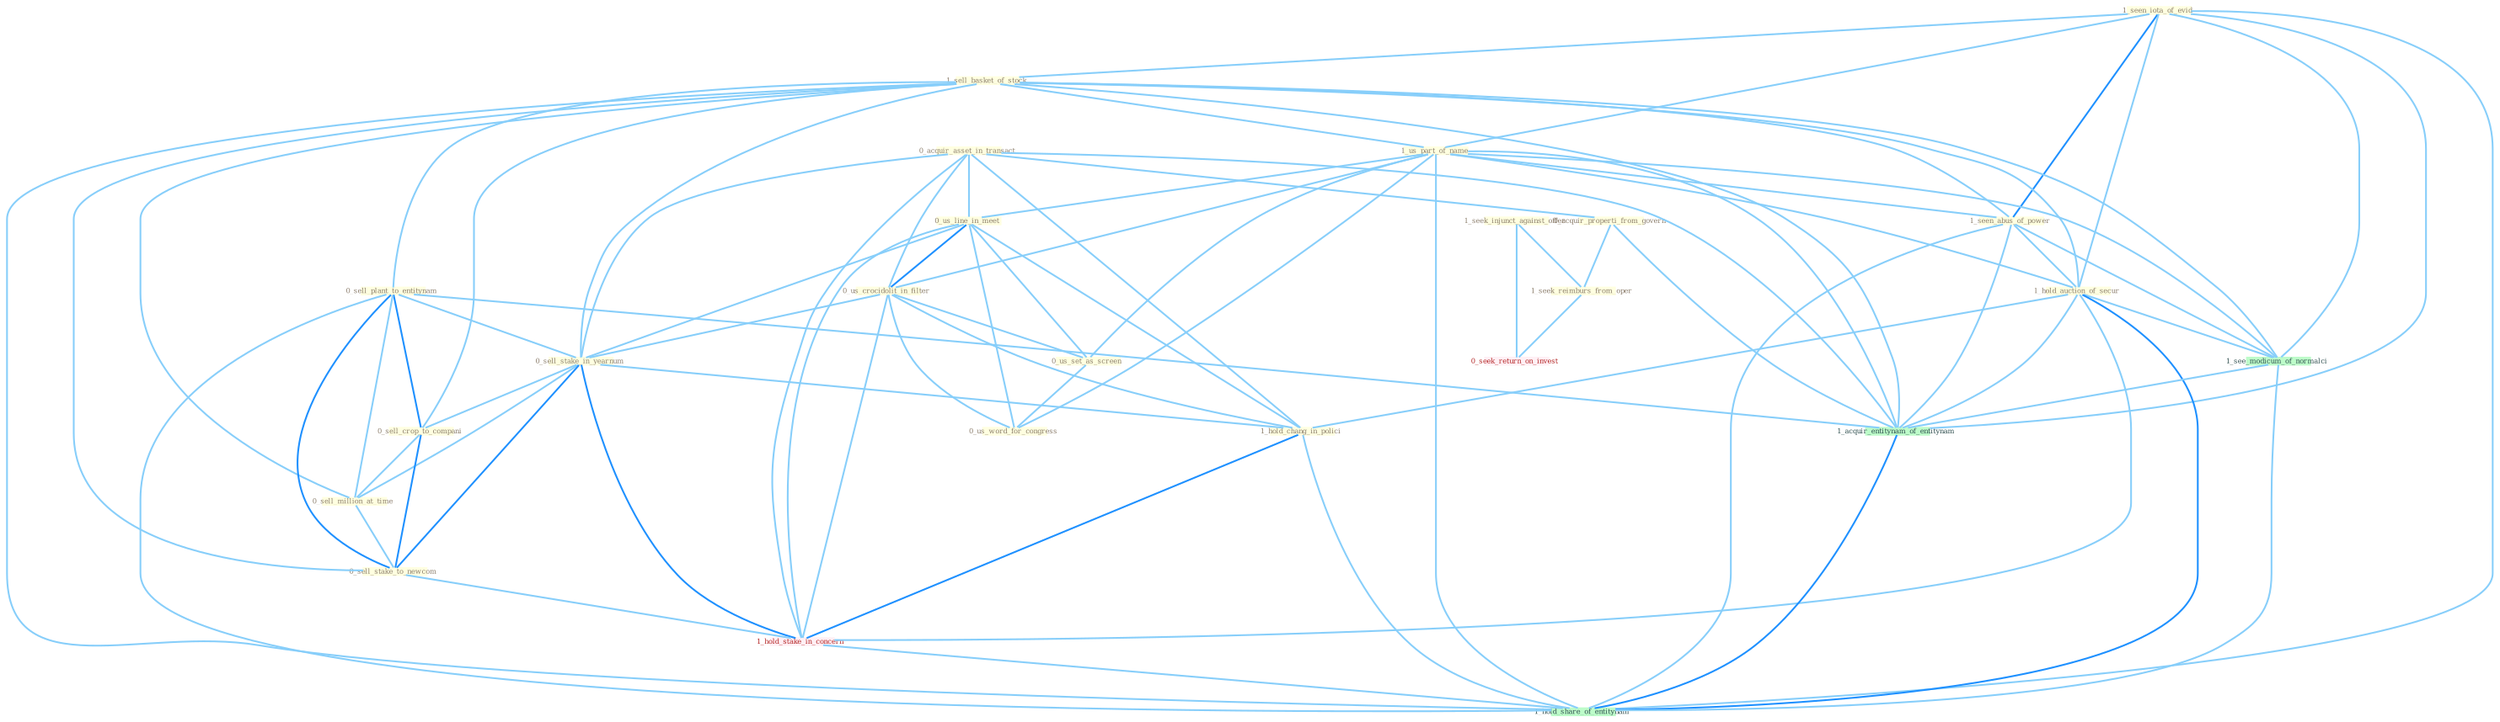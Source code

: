 Graph G{ 
    node
    [shape=polygon,style=filled,width=.5,height=.06,color="#BDFCC9",fixedsize=true,fontsize=4,
    fontcolor="#2f4f4f"];
    {node
    [color="#ffffe0", fontcolor="#8b7d6b"] "0_acquir_asset_in_transact " "1_seen_iota_of_evid " "1_sell_basket_of_stock " "1_us_part_of_name " "0_us_line_in_meet " "1_seen_abus_of_power " "0_sell_plant_to_entitynam " "0_us_crocidolit_in_filter " "1_seek_injunct_against_offer " "0_sell_stake_in_yearnum " "0_sell_crop_to_compani " "0_acquir_properti_from_govern " "1_hold_auction_of_secur " "0_us_set_as_screen " "1_seek_reimburs_from_oper " "0_sell_million_at_time " "0_sell_stake_to_newcom " "1_hold_chang_in_polici " "0_us_word_for_congress "}
{node [color="#fff0f5", fontcolor="#b22222"] "1_hold_stake_in_concern " "0_seek_return_on_invest "}
edge [color="#B0E2FF"];

	"0_acquir_asset_in_transact " -- "0_us_line_in_meet " [w="1", color="#87cefa" ];
	"0_acquir_asset_in_transact " -- "0_us_crocidolit_in_filter " [w="1", color="#87cefa" ];
	"0_acquir_asset_in_transact " -- "0_sell_stake_in_yearnum " [w="1", color="#87cefa" ];
	"0_acquir_asset_in_transact " -- "0_acquir_properti_from_govern " [w="1", color="#87cefa" ];
	"0_acquir_asset_in_transact " -- "1_hold_chang_in_polici " [w="1", color="#87cefa" ];
	"0_acquir_asset_in_transact " -- "1_hold_stake_in_concern " [w="1", color="#87cefa" ];
	"0_acquir_asset_in_transact " -- "1_acquir_entitynam_of_entitynam " [w="1", color="#87cefa" ];
	"1_seen_iota_of_evid " -- "1_sell_basket_of_stock " [w="1", color="#87cefa" ];
	"1_seen_iota_of_evid " -- "1_us_part_of_name " [w="1", color="#87cefa" ];
	"1_seen_iota_of_evid " -- "1_seen_abus_of_power " [w="2", color="#1e90ff" , len=0.8];
	"1_seen_iota_of_evid " -- "1_hold_auction_of_secur " [w="1", color="#87cefa" ];
	"1_seen_iota_of_evid " -- "1_see_modicum_of_normalci " [w="1", color="#87cefa" ];
	"1_seen_iota_of_evid " -- "1_acquir_entitynam_of_entitynam " [w="1", color="#87cefa" ];
	"1_seen_iota_of_evid " -- "1_hold_share_of_entitynam " [w="1", color="#87cefa" ];
	"1_sell_basket_of_stock " -- "1_us_part_of_name " [w="1", color="#87cefa" ];
	"1_sell_basket_of_stock " -- "1_seen_abus_of_power " [w="1", color="#87cefa" ];
	"1_sell_basket_of_stock " -- "0_sell_plant_to_entitynam " [w="1", color="#87cefa" ];
	"1_sell_basket_of_stock " -- "0_sell_stake_in_yearnum " [w="1", color="#87cefa" ];
	"1_sell_basket_of_stock " -- "0_sell_crop_to_compani " [w="1", color="#87cefa" ];
	"1_sell_basket_of_stock " -- "1_hold_auction_of_secur " [w="1", color="#87cefa" ];
	"1_sell_basket_of_stock " -- "0_sell_million_at_time " [w="1", color="#87cefa" ];
	"1_sell_basket_of_stock " -- "0_sell_stake_to_newcom " [w="1", color="#87cefa" ];
	"1_sell_basket_of_stock " -- "1_see_modicum_of_normalci " [w="1", color="#87cefa" ];
	"1_sell_basket_of_stock " -- "1_acquir_entitynam_of_entitynam " [w="1", color="#87cefa" ];
	"1_sell_basket_of_stock " -- "1_hold_share_of_entitynam " [w="1", color="#87cefa" ];
	"1_us_part_of_name " -- "0_us_line_in_meet " [w="1", color="#87cefa" ];
	"1_us_part_of_name " -- "1_seen_abus_of_power " [w="1", color="#87cefa" ];
	"1_us_part_of_name " -- "0_us_crocidolit_in_filter " [w="1", color="#87cefa" ];
	"1_us_part_of_name " -- "1_hold_auction_of_secur " [w="1", color="#87cefa" ];
	"1_us_part_of_name " -- "0_us_set_as_screen " [w="1", color="#87cefa" ];
	"1_us_part_of_name " -- "0_us_word_for_congress " [w="1", color="#87cefa" ];
	"1_us_part_of_name " -- "1_see_modicum_of_normalci " [w="1", color="#87cefa" ];
	"1_us_part_of_name " -- "1_acquir_entitynam_of_entitynam " [w="1", color="#87cefa" ];
	"1_us_part_of_name " -- "1_hold_share_of_entitynam " [w="1", color="#87cefa" ];
	"0_us_line_in_meet " -- "0_us_crocidolit_in_filter " [w="2", color="#1e90ff" , len=0.8];
	"0_us_line_in_meet " -- "0_sell_stake_in_yearnum " [w="1", color="#87cefa" ];
	"0_us_line_in_meet " -- "0_us_set_as_screen " [w="1", color="#87cefa" ];
	"0_us_line_in_meet " -- "1_hold_chang_in_polici " [w="1", color="#87cefa" ];
	"0_us_line_in_meet " -- "0_us_word_for_congress " [w="1", color="#87cefa" ];
	"0_us_line_in_meet " -- "1_hold_stake_in_concern " [w="1", color="#87cefa" ];
	"1_seen_abus_of_power " -- "1_hold_auction_of_secur " [w="1", color="#87cefa" ];
	"1_seen_abus_of_power " -- "1_see_modicum_of_normalci " [w="1", color="#87cefa" ];
	"1_seen_abus_of_power " -- "1_acquir_entitynam_of_entitynam " [w="1", color="#87cefa" ];
	"1_seen_abus_of_power " -- "1_hold_share_of_entitynam " [w="1", color="#87cefa" ];
	"0_sell_plant_to_entitynam " -- "0_sell_stake_in_yearnum " [w="1", color="#87cefa" ];
	"0_sell_plant_to_entitynam " -- "0_sell_crop_to_compani " [w="2", color="#1e90ff" , len=0.8];
	"0_sell_plant_to_entitynam " -- "0_sell_million_at_time " [w="1", color="#87cefa" ];
	"0_sell_plant_to_entitynam " -- "0_sell_stake_to_newcom " [w="2", color="#1e90ff" , len=0.8];
	"0_sell_plant_to_entitynam " -- "1_acquir_entitynam_of_entitynam " [w="1", color="#87cefa" ];
	"0_sell_plant_to_entitynam " -- "1_hold_share_of_entitynam " [w="1", color="#87cefa" ];
	"0_us_crocidolit_in_filter " -- "0_sell_stake_in_yearnum " [w="1", color="#87cefa" ];
	"0_us_crocidolit_in_filter " -- "0_us_set_as_screen " [w="1", color="#87cefa" ];
	"0_us_crocidolit_in_filter " -- "1_hold_chang_in_polici " [w="1", color="#87cefa" ];
	"0_us_crocidolit_in_filter " -- "0_us_word_for_congress " [w="1", color="#87cefa" ];
	"0_us_crocidolit_in_filter " -- "1_hold_stake_in_concern " [w="1", color="#87cefa" ];
	"1_seek_injunct_against_offer " -- "1_seek_reimburs_from_oper " [w="1", color="#87cefa" ];
	"1_seek_injunct_against_offer " -- "0_seek_return_on_invest " [w="1", color="#87cefa" ];
	"0_sell_stake_in_yearnum " -- "0_sell_crop_to_compani " [w="1", color="#87cefa" ];
	"0_sell_stake_in_yearnum " -- "0_sell_million_at_time " [w="1", color="#87cefa" ];
	"0_sell_stake_in_yearnum " -- "0_sell_stake_to_newcom " [w="2", color="#1e90ff" , len=0.8];
	"0_sell_stake_in_yearnum " -- "1_hold_chang_in_polici " [w="1", color="#87cefa" ];
	"0_sell_stake_in_yearnum " -- "1_hold_stake_in_concern " [w="2", color="#1e90ff" , len=0.8];
	"0_sell_crop_to_compani " -- "0_sell_million_at_time " [w="1", color="#87cefa" ];
	"0_sell_crop_to_compani " -- "0_sell_stake_to_newcom " [w="2", color="#1e90ff" , len=0.8];
	"0_acquir_properti_from_govern " -- "1_seek_reimburs_from_oper " [w="1", color="#87cefa" ];
	"0_acquir_properti_from_govern " -- "1_acquir_entitynam_of_entitynam " [w="1", color="#87cefa" ];
	"1_hold_auction_of_secur " -- "1_hold_chang_in_polici " [w="1", color="#87cefa" ];
	"1_hold_auction_of_secur " -- "1_hold_stake_in_concern " [w="1", color="#87cefa" ];
	"1_hold_auction_of_secur " -- "1_see_modicum_of_normalci " [w="1", color="#87cefa" ];
	"1_hold_auction_of_secur " -- "1_acquir_entitynam_of_entitynam " [w="1", color="#87cefa" ];
	"1_hold_auction_of_secur " -- "1_hold_share_of_entitynam " [w="2", color="#1e90ff" , len=0.8];
	"0_us_set_as_screen " -- "0_us_word_for_congress " [w="1", color="#87cefa" ];
	"1_seek_reimburs_from_oper " -- "0_seek_return_on_invest " [w="1", color="#87cefa" ];
	"0_sell_million_at_time " -- "0_sell_stake_to_newcom " [w="1", color="#87cefa" ];
	"0_sell_stake_to_newcom " -- "1_hold_stake_in_concern " [w="1", color="#87cefa" ];
	"1_hold_chang_in_polici " -- "1_hold_stake_in_concern " [w="2", color="#1e90ff" , len=0.8];
	"1_hold_chang_in_polici " -- "1_hold_share_of_entitynam " [w="1", color="#87cefa" ];
	"1_hold_stake_in_concern " -- "1_hold_share_of_entitynam " [w="1", color="#87cefa" ];
	"1_see_modicum_of_normalci " -- "1_acquir_entitynam_of_entitynam " [w="1", color="#87cefa" ];
	"1_see_modicum_of_normalci " -- "1_hold_share_of_entitynam " [w="1", color="#87cefa" ];
	"1_acquir_entitynam_of_entitynam " -- "1_hold_share_of_entitynam " [w="2", color="#1e90ff" , len=0.8];
}
